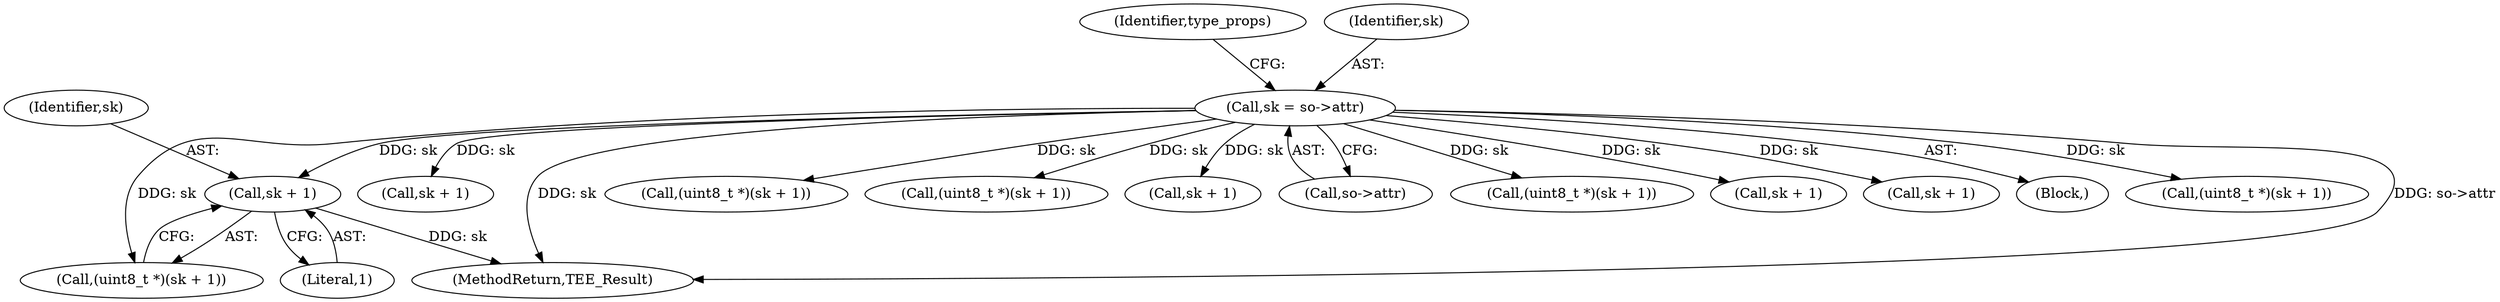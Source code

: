 digraph "0_optee_os_a637243270fc1faae16de059091795c32d86e65e@pointer" {
"1000825" [label="(Call,sk + 1)"];
"1000221" [label="(Call,sk = so->attr)"];
"1000823" [label="(Call,(uint8_t *)(sk + 1))"];
"1000227" [label="(Identifier,type_props)"];
"1000504" [label="(Call,sk + 1)"];
"1000859" [label="(MethodReturn,TEE_Result)"];
"1000722" [label="(Call,(uint8_t *)(sk + 1))"];
"1000221" [label="(Call,sk = so->attr)"];
"1000502" [label="(Call,(uint8_t *)(sk + 1))"];
"1000338" [label="(Call,sk + 1)"];
"1000825" [label="(Call,sk + 1)"];
"1000223" [label="(Call,so->attr)"];
"1000625" [label="(Call,(uint8_t *)(sk + 1))"];
"1000827" [label="(Literal,1)"];
"1000724" [label="(Call,sk + 1)"];
"1000826" [label="(Identifier,sk)"];
"1000627" [label="(Call,sk + 1)"];
"1000222" [label="(Identifier,sk)"];
"1000113" [label="(Block,)"];
"1000336" [label="(Call,(uint8_t *)(sk + 1))"];
"1000825" -> "1000823"  [label="AST: "];
"1000825" -> "1000827"  [label="CFG: "];
"1000826" -> "1000825"  [label="AST: "];
"1000827" -> "1000825"  [label="AST: "];
"1000823" -> "1000825"  [label="CFG: "];
"1000825" -> "1000859"  [label="DDG: sk"];
"1000221" -> "1000825"  [label="DDG: sk"];
"1000221" -> "1000113"  [label="AST: "];
"1000221" -> "1000223"  [label="CFG: "];
"1000222" -> "1000221"  [label="AST: "];
"1000223" -> "1000221"  [label="AST: "];
"1000227" -> "1000221"  [label="CFG: "];
"1000221" -> "1000859"  [label="DDG: so->attr"];
"1000221" -> "1000859"  [label="DDG: sk"];
"1000221" -> "1000336"  [label="DDG: sk"];
"1000221" -> "1000338"  [label="DDG: sk"];
"1000221" -> "1000502"  [label="DDG: sk"];
"1000221" -> "1000504"  [label="DDG: sk"];
"1000221" -> "1000625"  [label="DDG: sk"];
"1000221" -> "1000627"  [label="DDG: sk"];
"1000221" -> "1000722"  [label="DDG: sk"];
"1000221" -> "1000724"  [label="DDG: sk"];
"1000221" -> "1000823"  [label="DDG: sk"];
}
